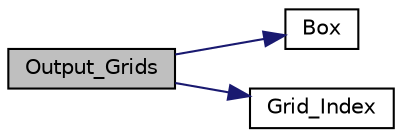 digraph "Output_Grids"
{
  edge [fontname="Helvetica",fontsize="10",labelfontname="Helvetica",labelfontsize="10"];
  node [fontname="Helvetica",fontsize="10",shape=record];
  rankdir="LR";
  Node11 [label="Output_Grids",height=0.2,width=0.4,color="black", fillcolor="grey75", style="filled", fontcolor="black"];
  Node11 -> Node12 [color="midnightblue",fontsize="10",style="solid",fontname="Helvetica"];
  Node12 [label="Box",height=0.2,width=0.4,color="black", fillcolor="white", style="filled",URL="$_data___generator_2_prototypes_8h.html#a9f0d7cd798b6721ffc5d910918578a98"];
  Node11 -> Node13 [color="midnightblue",fontsize="10",style="solid",fontname="Helvetica"];
  Node13 [label="Grid_Index",height=0.2,width=0.4,color="black", fillcolor="white", style="filled",URL="$_data___generator_2_prototypes_8h.html#a288e22b57b6a275d2416b635628b912b",tooltip="!!!!!!!!!!!!!!!!!!!!!!!!!!!!!!!!!!!!!!!!!!!!!!!!!!!!!!!// "];
}
